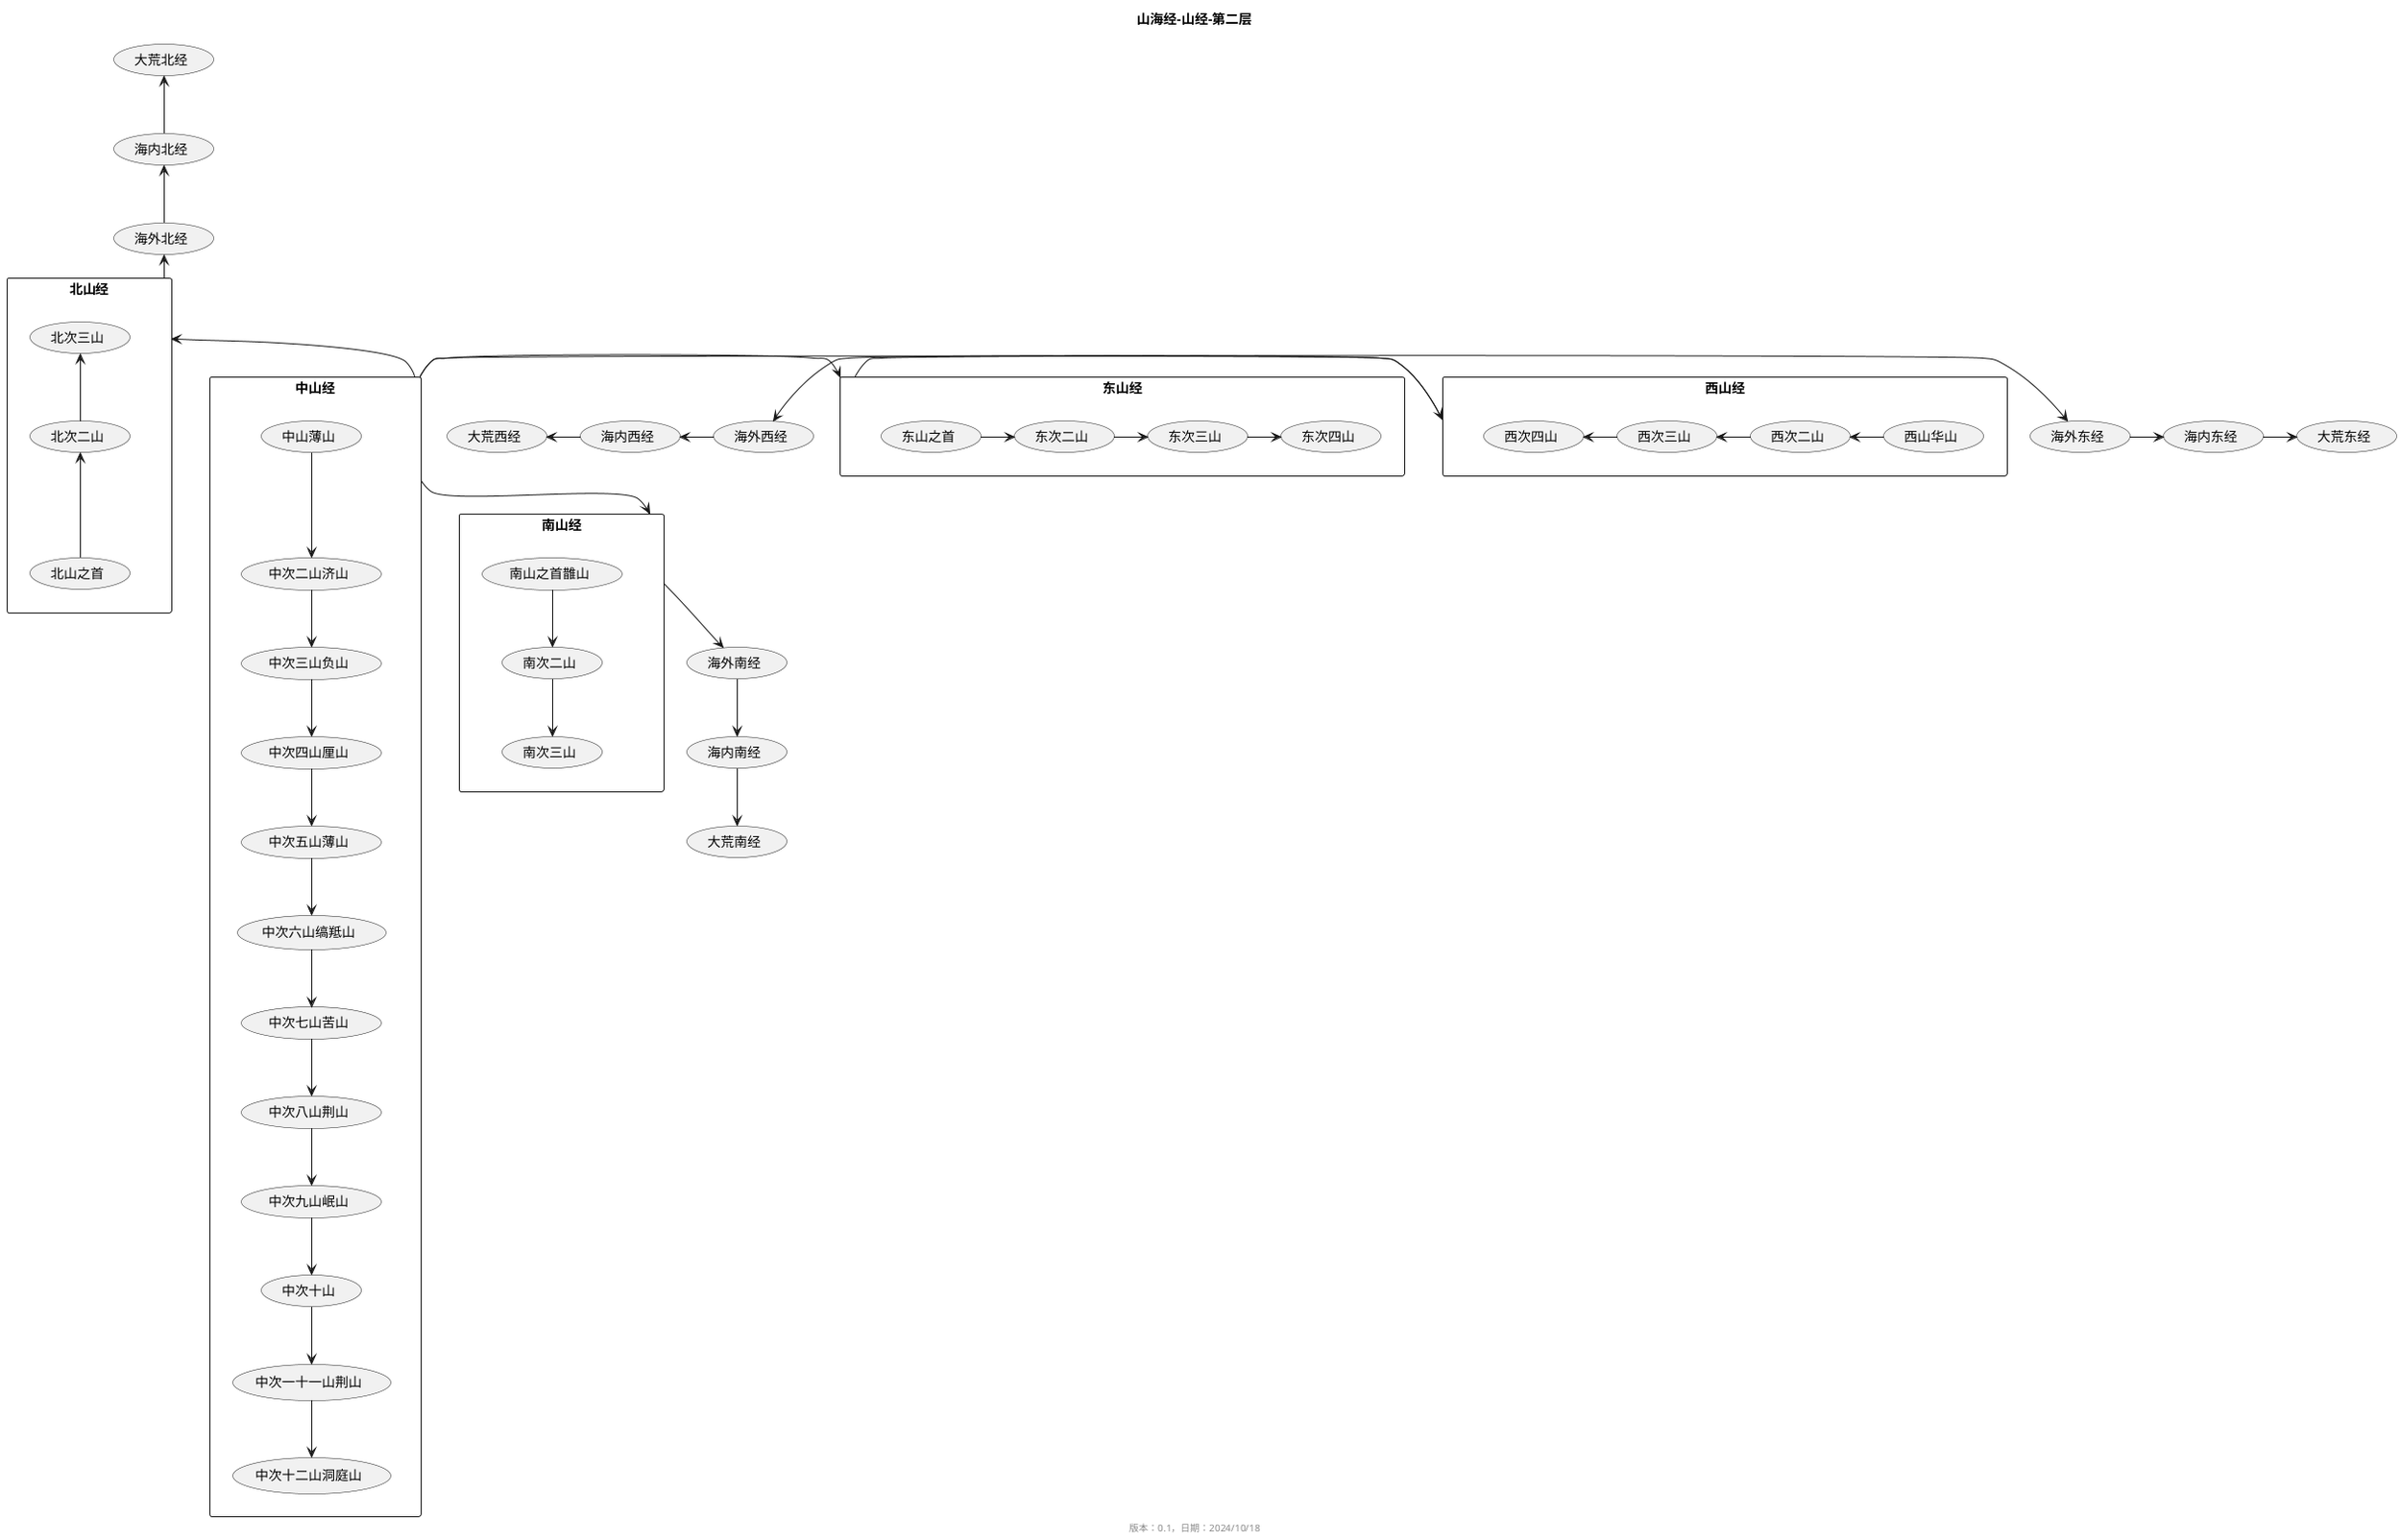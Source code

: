 @startuml

title "山海经-山经-第二层"

skinparam packageStyle rectangle

rectangle 中山经 {
    (中山薄山)-down->(中次二山济山)
    (中次二山济山)-down->(中次三山负山)
    (中次三山负山)-down->(中次四山厘山)
    (中次四山厘山)-down->(中次五山薄山)
    (中次五山薄山)-down->(中次六山缟羝山)
    (中次六山缟羝山)-down->(中次七山苦山)
    (中次七山苦山)-down->(中次八山荆山)
    (中次八山荆山)-down->(中次九山岷山)
    (中次九山岷山)-down->(中次十山)
    (中次十山)-down->(中次一十一山荆山)
    (中次一十一山荆山)-down->(中次十二山洞庭山)
}

rectangle 东山经 {
    (东山之首)-right->(东次二山)
    (东次二山)-right->(东次三山)
    (东次三山)-right->(东次四山)
}

rectangle 北山经 {
    (北山之首)-up->(北次二山)
    (北次二山)-up->(北次三山)
}

rectangle 西山经 {
    (西山华山)-left->(西次二山)
    (西次二山)-left->(西次三山)
    (西次三山)-left->(西次四山)
}

rectangle 南山经 {
    (南山之首䧿山)-down->(南次二山)
    (南次二山)-down->(南次三山)
}

(中山经)-up->(北山经)
(中山经)-right->(东山经)
(中山经)-down->(南山经)
(中山经)-left->(西山经)

(南山经)-down->(海外南经)
(海外南经)-down->(海内南经)
(海内南经)-down->(大荒南经)

(西山经)-left->(海外西经)
(海外西经)-left->(海内西经)
(海内西经)-left->(大荒西经)

(北山经)-up->(海外北经)
(海外北经)-up->(海内北经)
(海内北经)-up->(大荒北经)

(东山经)-right->(海外东经)
(海外东经)-right->(海内东经)
(海内东经)-right->(大荒东经)

footer 版本：0.1，日期：2024/10/18

@enduml
